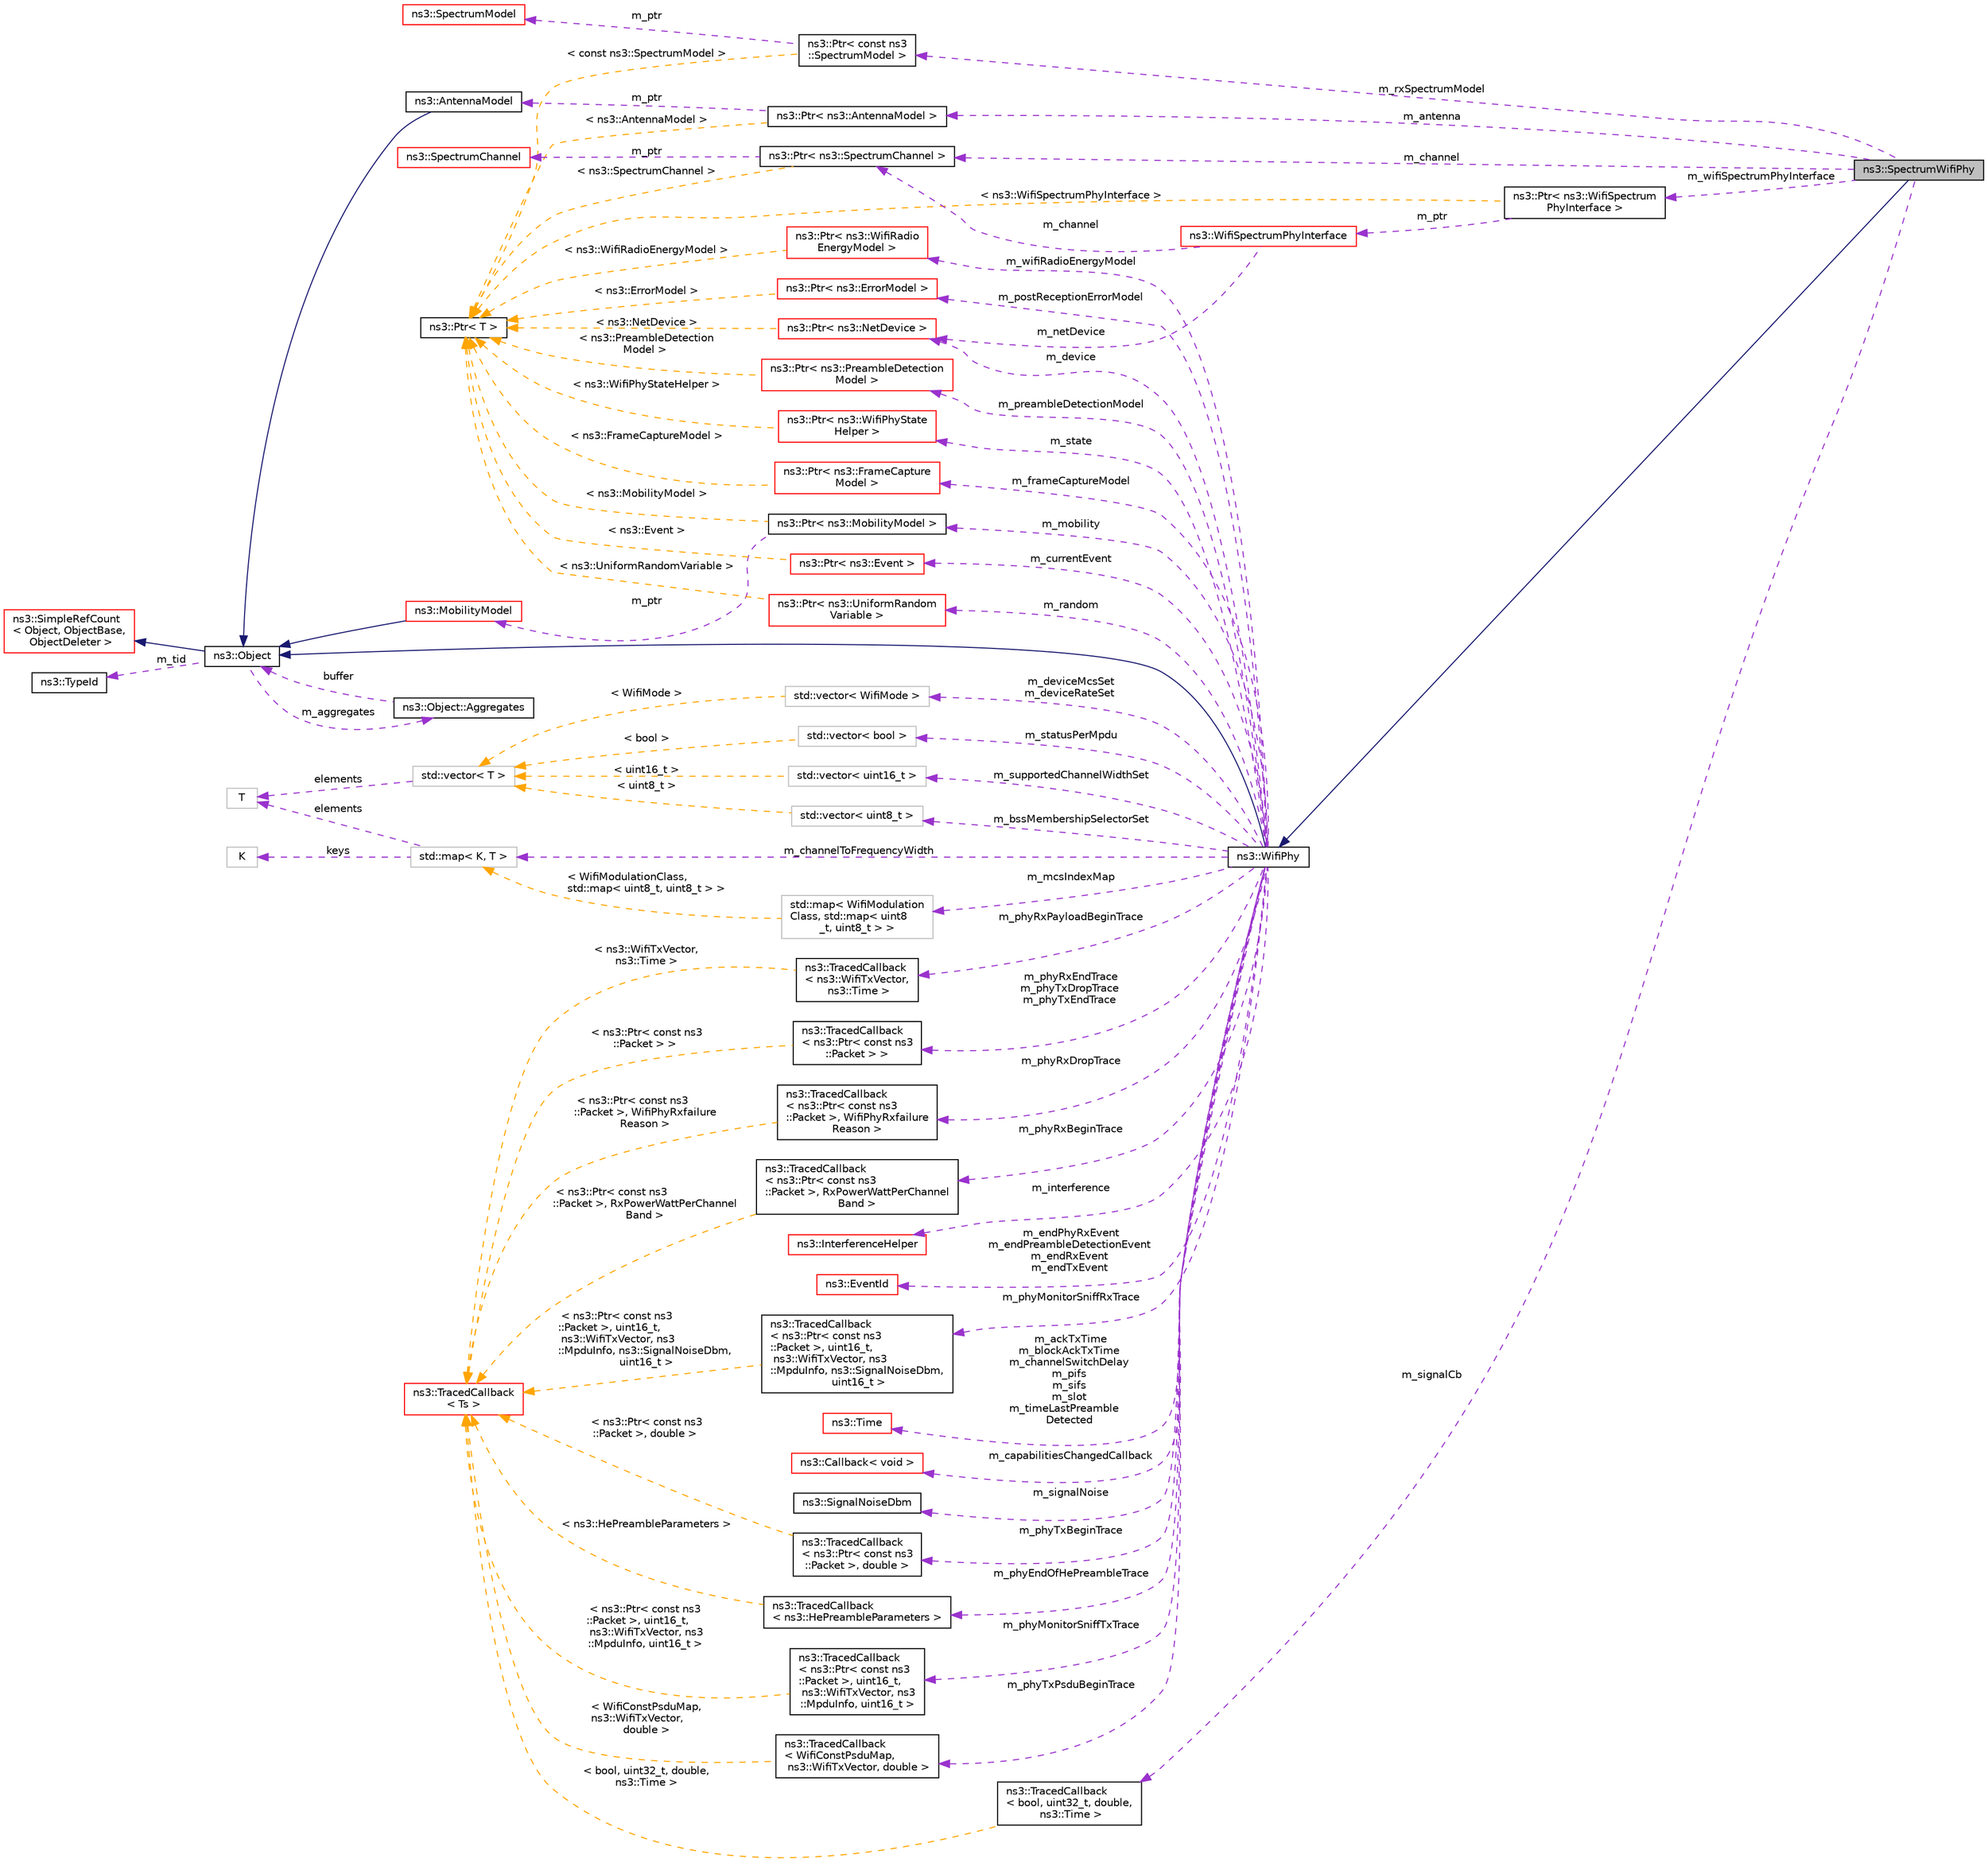 digraph "ns3::SpectrumWifiPhy"
{
 // LATEX_PDF_SIZE
  edge [fontname="Helvetica",fontsize="10",labelfontname="Helvetica",labelfontsize="10"];
  node [fontname="Helvetica",fontsize="10",shape=record];
  rankdir="LR";
  Node1 [label="ns3::SpectrumWifiPhy",height=0.2,width=0.4,color="black", fillcolor="grey75", style="filled", fontcolor="black",tooltip="802.11 PHY layer model"];
  Node2 -> Node1 [dir="back",color="midnightblue",fontsize="10",style="solid",fontname="Helvetica"];
  Node2 [label="ns3::WifiPhy",height=0.2,width=0.4,color="black", fillcolor="white", style="filled",URL="$classns3_1_1_wifi_phy.html",tooltip="802.11 PHY layer model"];
  Node3 -> Node2 [dir="back",color="midnightblue",fontsize="10",style="solid",fontname="Helvetica"];
  Node3 [label="ns3::Object",height=0.2,width=0.4,color="black", fillcolor="white", style="filled",URL="$classns3_1_1_object.html",tooltip="A base class which provides memory management and object aggregation."];
  Node4 -> Node3 [dir="back",color="midnightblue",fontsize="10",style="solid",fontname="Helvetica"];
  Node4 [label="ns3::SimpleRefCount\l\< Object, ObjectBase,\l ObjectDeleter \>",height=0.2,width=0.4,color="red", fillcolor="white", style="filled",URL="$classns3_1_1_simple_ref_count.html",tooltip=" "];
  Node8 -> Node3 [dir="back",color="darkorchid3",fontsize="10",style="dashed",label=" m_tid" ,fontname="Helvetica"];
  Node8 [label="ns3::TypeId",height=0.2,width=0.4,color="black", fillcolor="white", style="filled",URL="$classns3_1_1_type_id.html",tooltip="a unique identifier for an interface."];
  Node9 -> Node3 [dir="back",color="darkorchid3",fontsize="10",style="dashed",label=" m_aggregates" ,fontname="Helvetica"];
  Node9 [label="ns3::Object::Aggregates",height=0.2,width=0.4,color="black", fillcolor="white", style="filled",URL="$structns3_1_1_object_1_1_aggregates.html",tooltip="The list of Objects aggregated to this one."];
  Node3 -> Node9 [dir="back",color="darkorchid3",fontsize="10",style="dashed",label=" buffer" ,fontname="Helvetica"];
  Node10 -> Node2 [dir="back",color="darkorchid3",fontsize="10",style="dashed",label=" m_mobility" ,fontname="Helvetica"];
  Node10 [label="ns3::Ptr\< ns3::MobilityModel \>",height=0.2,width=0.4,color="black", fillcolor="white", style="filled",URL="$classns3_1_1_ptr.html",tooltip=" "];
  Node11 -> Node10 [dir="back",color="darkorchid3",fontsize="10",style="dashed",label=" m_ptr" ,fontname="Helvetica"];
  Node11 [label="ns3::MobilityModel",height=0.2,width=0.4,color="red", fillcolor="white", style="filled",URL="$classns3_1_1_mobility_model.html",tooltip="Keep track of the current position and velocity of an object."];
  Node3 -> Node11 [dir="back",color="midnightblue",fontsize="10",style="solid",fontname="Helvetica"];
  Node20 -> Node10 [dir="back",color="orange",fontsize="10",style="dashed",label=" \< ns3::MobilityModel \>" ,fontname="Helvetica"];
  Node20 [label="ns3::Ptr\< T \>",height=0.2,width=0.4,color="black", fillcolor="white", style="filled",URL="$classns3_1_1_ptr.html",tooltip="Smart pointer class similar to boost::intrusive_ptr."];
  Node24 -> Node2 [dir="back",color="darkorchid3",fontsize="10",style="dashed",label=" m_supportedChannelWidthSet" ,fontname="Helvetica"];
  Node24 [label="std::vector\< uint16_t \>",height=0.2,width=0.4,color="grey75", fillcolor="white", style="filled",tooltip=" "];
  Node25 -> Node24 [dir="back",color="orange",fontsize="10",style="dashed",label=" \< uint16_t \>" ,fontname="Helvetica"];
  Node25 [label="std::vector\< T \>",height=0.2,width=0.4,color="grey75", fillcolor="white", style="filled",tooltip=" "];
  Node23 -> Node25 [dir="back",color="darkorchid3",fontsize="10",style="dashed",label=" elements" ,fontname="Helvetica"];
  Node23 [label="T",height=0.2,width=0.4,color="grey75", fillcolor="white", style="filled",tooltip=" "];
  Node26 -> Node2 [dir="back",color="darkorchid3",fontsize="10",style="dashed",label=" m_phyRxPayloadBeginTrace" ,fontname="Helvetica"];
  Node26 [label="ns3::TracedCallback\l\< ns3::WifiTxVector,\l ns3::Time \>",height=0.2,width=0.4,color="black", fillcolor="white", style="filled",URL="$classns3_1_1_traced_callback.html",tooltip=" "];
  Node13 -> Node26 [dir="back",color="orange",fontsize="10",style="dashed",label=" \< ns3::WifiTxVector,\l ns3::Time \>" ,fontname="Helvetica"];
  Node13 [label="ns3::TracedCallback\l\< Ts \>",height=0.2,width=0.4,color="red", fillcolor="white", style="filled",URL="$classns3_1_1_traced_callback.html",tooltip="Forward calls to a chain of Callback."];
  Node27 -> Node2 [dir="back",color="darkorchid3",fontsize="10",style="dashed",label=" m_phyRxEndTrace\nm_phyTxDropTrace\nm_phyTxEndTrace" ,fontname="Helvetica"];
  Node27 [label="ns3::TracedCallback\l\< ns3::Ptr\< const ns3\l::Packet \> \>",height=0.2,width=0.4,color="black", fillcolor="white", style="filled",URL="$classns3_1_1_traced_callback.html",tooltip=" "];
  Node13 -> Node27 [dir="back",color="orange",fontsize="10",style="dashed",label=" \< ns3::Ptr\< const ns3\l::Packet \> \>" ,fontname="Helvetica"];
  Node28 -> Node2 [dir="back",color="darkorchid3",fontsize="10",style="dashed",label=" m_channelToFrequencyWidth" ,fontname="Helvetica"];
  Node28 [label="std::map\< K, T \>",height=0.2,width=0.4,color="grey75", fillcolor="white", style="filled",tooltip=" "];
  Node29 -> Node28 [dir="back",color="darkorchid3",fontsize="10",style="dashed",label=" keys" ,fontname="Helvetica"];
  Node29 [label="K",height=0.2,width=0.4,color="grey75", fillcolor="white", style="filled",tooltip=" "];
  Node23 -> Node28 [dir="back",color="darkorchid3",fontsize="10",style="dashed",label=" elements" ,fontname="Helvetica"];
  Node30 -> Node2 [dir="back",color="darkorchid3",fontsize="10",style="dashed",label=" m_mcsIndexMap" ,fontname="Helvetica"];
  Node30 [label="std::map\< WifiModulation\lClass, std::map\< uint8\l_t, uint8_t \> \>",height=0.2,width=0.4,color="grey75", fillcolor="white", style="filled",tooltip=" "];
  Node28 -> Node30 [dir="back",color="orange",fontsize="10",style="dashed",label=" \< WifiModulationClass,\l std::map\< uint8_t, uint8_t \> \>" ,fontname="Helvetica"];
  Node32 -> Node2 [dir="back",color="darkorchid3",fontsize="10",style="dashed",label=" m_bssMembershipSelectorSet" ,fontname="Helvetica"];
  Node32 [label="std::vector\< uint8_t \>",height=0.2,width=0.4,color="grey75", fillcolor="white", style="filled",tooltip=" "];
  Node25 -> Node32 [dir="back",color="orange",fontsize="10",style="dashed",label=" \< uint8_t \>" ,fontname="Helvetica"];
  Node33 -> Node2 [dir="back",color="darkorchid3",fontsize="10",style="dashed",label=" m_phyRxDropTrace" ,fontname="Helvetica"];
  Node33 [label="ns3::TracedCallback\l\< ns3::Ptr\< const ns3\l::Packet \>, WifiPhyRxfailure\lReason \>",height=0.2,width=0.4,color="black", fillcolor="white", style="filled",URL="$classns3_1_1_traced_callback.html",tooltip=" "];
  Node13 -> Node33 [dir="back",color="orange",fontsize="10",style="dashed",label=" \< ns3::Ptr\< const ns3\l::Packet \>, WifiPhyRxfailure\lReason \>" ,fontname="Helvetica"];
  Node34 -> Node2 [dir="back",color="darkorchid3",fontsize="10",style="dashed",label=" m_phyRxBeginTrace" ,fontname="Helvetica"];
  Node34 [label="ns3::TracedCallback\l\< ns3::Ptr\< const ns3\l::Packet \>, RxPowerWattPerChannel\lBand \>",height=0.2,width=0.4,color="black", fillcolor="white", style="filled",URL="$classns3_1_1_traced_callback.html",tooltip=" "];
  Node13 -> Node34 [dir="back",color="orange",fontsize="10",style="dashed",label=" \< ns3::Ptr\< const ns3\l::Packet \>, RxPowerWattPerChannel\lBand \>" ,fontname="Helvetica"];
  Node35 -> Node2 [dir="back",color="darkorchid3",fontsize="10",style="dashed",label=" m_interference" ,fontname="Helvetica"];
  Node35 [label="ns3::InterferenceHelper",height=0.2,width=0.4,color="red", fillcolor="white", style="filled",URL="$classns3_1_1_interference_helper.html",tooltip="handles interference calculations"];
  Node41 -> Node2 [dir="back",color="darkorchid3",fontsize="10",style="dashed",label=" m_endPhyRxEvent\nm_endPreambleDetectionEvent\nm_endRxEvent\nm_endTxEvent" ,fontname="Helvetica"];
  Node41 [label="ns3::EventId",height=0.2,width=0.4,color="red", fillcolor="white", style="filled",URL="$classns3_1_1_event_id.html",tooltip="An identifier for simulation events."];
  Node45 -> Node2 [dir="back",color="darkorchid3",fontsize="10",style="dashed",label=" m_preambleDetectionModel" ,fontname="Helvetica"];
  Node45 [label="ns3::Ptr\< ns3::PreambleDetection\lModel \>",height=0.2,width=0.4,color="red", fillcolor="white", style="filled",URL="$classns3_1_1_ptr.html",tooltip=" "];
  Node20 -> Node45 [dir="back",color="orange",fontsize="10",style="dashed",label=" \< ns3::PreambleDetection\lModel \>" ,fontname="Helvetica"];
  Node47 -> Node2 [dir="back",color="darkorchid3",fontsize="10",style="dashed",label=" m_device" ,fontname="Helvetica"];
  Node47 [label="ns3::Ptr\< ns3::NetDevice \>",height=0.2,width=0.4,color="red", fillcolor="white", style="filled",URL="$classns3_1_1_ptr.html",tooltip=" "];
  Node20 -> Node47 [dir="back",color="orange",fontsize="10",style="dashed",label=" \< ns3::NetDevice \>" ,fontname="Helvetica"];
  Node49 -> Node2 [dir="back",color="darkorchid3",fontsize="10",style="dashed",label=" m_deviceMcsSet\nm_deviceRateSet" ,fontname="Helvetica"];
  Node49 [label="std::vector\< WifiMode \>",height=0.2,width=0.4,color="grey75", fillcolor="white", style="filled",tooltip=" "];
  Node25 -> Node49 [dir="back",color="orange",fontsize="10",style="dashed",label=" \< WifiMode \>" ,fontname="Helvetica"];
  Node51 -> Node2 [dir="back",color="darkorchid3",fontsize="10",style="dashed",label=" m_ackTxTime\nm_blockAckTxTime\nm_channelSwitchDelay\nm_pifs\nm_sifs\nm_slot\nm_timeLastPreamble\lDetected" ,fontname="Helvetica"];
  Node51 [label="ns3::Time",height=0.2,width=0.4,color="red", fillcolor="white", style="filled",URL="$classns3_1_1_time.html",tooltip="Simulation virtual time values and global simulation resolution."];
  Node53 -> Node2 [dir="back",color="darkorchid3",fontsize="10",style="dashed",label=" m_state" ,fontname="Helvetica"];
  Node53 [label="ns3::Ptr\< ns3::WifiPhyState\lHelper \>",height=0.2,width=0.4,color="red", fillcolor="white", style="filled",URL="$classns3_1_1_ptr.html",tooltip=" "];
  Node20 -> Node53 [dir="back",color="orange",fontsize="10",style="dashed",label=" \< ns3::WifiPhyStateHelper \>" ,fontname="Helvetica"];
  Node63 -> Node2 [dir="back",color="darkorchid3",fontsize="10",style="dashed",label=" m_capabilitiesChangedCallback" ,fontname="Helvetica"];
  Node63 [label="ns3::Callback\< void \>",height=0.2,width=0.4,color="red", fillcolor="white", style="filled",URL="$classns3_1_1_callback.html",tooltip=" "];
  Node64 -> Node2 [dir="back",color="darkorchid3",fontsize="10",style="dashed",label=" m_frameCaptureModel" ,fontname="Helvetica"];
  Node64 [label="ns3::Ptr\< ns3::FrameCapture\lModel \>",height=0.2,width=0.4,color="red", fillcolor="white", style="filled",URL="$classns3_1_1_ptr.html",tooltip=" "];
  Node20 -> Node64 [dir="back",color="orange",fontsize="10",style="dashed",label=" \< ns3::FrameCaptureModel \>" ,fontname="Helvetica"];
  Node66 -> Node2 [dir="back",color="darkorchid3",fontsize="10",style="dashed",label=" m_phyMonitorSniffRxTrace" ,fontname="Helvetica"];
  Node66 [label="ns3::TracedCallback\l\< ns3::Ptr\< const ns3\l::Packet \>, uint16_t,\l ns3::WifiTxVector, ns3\l::MpduInfo, ns3::SignalNoiseDbm,\l uint16_t \>",height=0.2,width=0.4,color="black", fillcolor="white", style="filled",URL="$classns3_1_1_traced_callback.html",tooltip=" "];
  Node13 -> Node66 [dir="back",color="orange",fontsize="10",style="dashed",label=" \< ns3::Ptr\< const ns3\l::Packet \>, uint16_t,\l ns3::WifiTxVector, ns3\l::MpduInfo, ns3::SignalNoiseDbm,\l uint16_t \>" ,fontname="Helvetica"];
  Node67 -> Node2 [dir="back",color="darkorchid3",fontsize="10",style="dashed",label=" m_currentEvent" ,fontname="Helvetica"];
  Node67 [label="ns3::Ptr\< ns3::Event \>",height=0.2,width=0.4,color="red", fillcolor="white", style="filled",URL="$classns3_1_1_ptr.html",tooltip=" "];
  Node20 -> Node67 [dir="back",color="orange",fontsize="10",style="dashed",label=" \< ns3::Event \>" ,fontname="Helvetica"];
  Node61 -> Node2 [dir="back",color="darkorchid3",fontsize="10",style="dashed",label=" m_phyTxBeginTrace" ,fontname="Helvetica"];
  Node61 [label="ns3::TracedCallback\l\< ns3::Ptr\< const ns3\l::Packet \>, double \>",height=0.2,width=0.4,color="black", fillcolor="white", style="filled",URL="$classns3_1_1_traced_callback.html",tooltip=" "];
  Node13 -> Node61 [dir="back",color="orange",fontsize="10",style="dashed",label=" \< ns3::Ptr\< const ns3\l::Packet \>, double \>" ,fontname="Helvetica"];
  Node113 -> Node2 [dir="back",color="darkorchid3",fontsize="10",style="dashed",label=" m_random" ,fontname="Helvetica"];
  Node113 [label="ns3::Ptr\< ns3::UniformRandom\lVariable \>",height=0.2,width=0.4,color="red", fillcolor="white", style="filled",URL="$classns3_1_1_ptr.html",tooltip=" "];
  Node20 -> Node113 [dir="back",color="orange",fontsize="10",style="dashed",label=" \< ns3::UniformRandomVariable \>" ,fontname="Helvetica"];
  Node117 -> Node2 [dir="back",color="darkorchid3",fontsize="10",style="dashed",label=" m_signalNoise" ,fontname="Helvetica"];
  Node117 [label="ns3::SignalNoiseDbm",height=0.2,width=0.4,color="black", fillcolor="white", style="filled",URL="$structns3_1_1_signal_noise_dbm.html",tooltip="SignalNoiseDbm structure."];
  Node118 -> Node2 [dir="back",color="darkorchid3",fontsize="10",style="dashed",label=" m_statusPerMpdu" ,fontname="Helvetica"];
  Node118 [label="std::vector\< bool \>",height=0.2,width=0.4,color="grey75", fillcolor="white", style="filled",tooltip=" "];
  Node25 -> Node118 [dir="back",color="orange",fontsize="10",style="dashed",label=" \< bool \>" ,fontname="Helvetica"];
  Node119 -> Node2 [dir="back",color="darkorchid3",fontsize="10",style="dashed",label=" m_phyEndOfHePreambleTrace" ,fontname="Helvetica"];
  Node119 [label="ns3::TracedCallback\l\< ns3::HePreambleParameters \>",height=0.2,width=0.4,color="black", fillcolor="white", style="filled",URL="$classns3_1_1_traced_callback.html",tooltip=" "];
  Node13 -> Node119 [dir="back",color="orange",fontsize="10",style="dashed",label=" \< ns3::HePreambleParameters \>" ,fontname="Helvetica"];
  Node120 -> Node2 [dir="back",color="darkorchid3",fontsize="10",style="dashed",label=" m_phyMonitorSniffTxTrace" ,fontname="Helvetica"];
  Node120 [label="ns3::TracedCallback\l\< ns3::Ptr\< const ns3\l::Packet \>, uint16_t,\l ns3::WifiTxVector, ns3\l::MpduInfo, uint16_t \>",height=0.2,width=0.4,color="black", fillcolor="white", style="filled",URL="$classns3_1_1_traced_callback.html",tooltip=" "];
  Node13 -> Node120 [dir="back",color="orange",fontsize="10",style="dashed",label=" \< ns3::Ptr\< const ns3\l::Packet \>, uint16_t,\l ns3::WifiTxVector, ns3\l::MpduInfo, uint16_t \>" ,fontname="Helvetica"];
  Node121 -> Node2 [dir="back",color="darkorchid3",fontsize="10",style="dashed",label=" m_phyTxPsduBeginTrace" ,fontname="Helvetica"];
  Node121 [label="ns3::TracedCallback\l\< WifiConstPsduMap,\l ns3::WifiTxVector, double \>",height=0.2,width=0.4,color="black", fillcolor="white", style="filled",URL="$classns3_1_1_traced_callback.html",tooltip=" "];
  Node13 -> Node121 [dir="back",color="orange",fontsize="10",style="dashed",label=" \< WifiConstPsduMap,\l ns3::WifiTxVector,\l double \>" ,fontname="Helvetica"];
  Node122 -> Node2 [dir="back",color="darkorchid3",fontsize="10",style="dashed",label=" m_wifiRadioEnergyModel" ,fontname="Helvetica"];
  Node122 [label="ns3::Ptr\< ns3::WifiRadio\lEnergyModel \>",height=0.2,width=0.4,color="red", fillcolor="white", style="filled",URL="$classns3_1_1_ptr.html",tooltip=" "];
  Node20 -> Node122 [dir="back",color="orange",fontsize="10",style="dashed",label=" \< ns3::WifiRadioEnergyModel \>" ,fontname="Helvetica"];
  Node160 -> Node2 [dir="back",color="darkorchid3",fontsize="10",style="dashed",label=" m_postReceptionErrorModel" ,fontname="Helvetica"];
  Node160 [label="ns3::Ptr\< ns3::ErrorModel \>",height=0.2,width=0.4,color="red", fillcolor="white", style="filled",URL="$classns3_1_1_ptr.html",tooltip=" "];
  Node20 -> Node160 [dir="back",color="orange",fontsize="10",style="dashed",label=" \< ns3::ErrorModel \>" ,fontname="Helvetica"];
  Node162 -> Node1 [dir="back",color="darkorchid3",fontsize="10",style="dashed",label=" m_channel" ,fontname="Helvetica"];
  Node162 [label="ns3::Ptr\< ns3::SpectrumChannel \>",height=0.2,width=0.4,color="black", fillcolor="white", style="filled",URL="$classns3_1_1_ptr.html",tooltip=" "];
  Node163 -> Node162 [dir="back",color="darkorchid3",fontsize="10",style="dashed",label=" m_ptr" ,fontname="Helvetica"];
  Node163 [label="ns3::SpectrumChannel",height=0.2,width=0.4,color="red", fillcolor="white", style="filled",URL="$classns3_1_1_spectrum_channel.html",tooltip="Defines the interface for spectrum-aware channel implementations."];
  Node20 -> Node162 [dir="back",color="orange",fontsize="10",style="dashed",label=" \< ns3::SpectrumChannel \>" ,fontname="Helvetica"];
  Node174 -> Node1 [dir="back",color="darkorchid3",fontsize="10",style="dashed",label=" m_antenna" ,fontname="Helvetica"];
  Node174 [label="ns3::Ptr\< ns3::AntennaModel \>",height=0.2,width=0.4,color="black", fillcolor="white", style="filled",URL="$classns3_1_1_ptr.html",tooltip=" "];
  Node175 -> Node174 [dir="back",color="darkorchid3",fontsize="10",style="dashed",label=" m_ptr" ,fontname="Helvetica"];
  Node175 [label="ns3::AntennaModel",height=0.2,width=0.4,color="black", fillcolor="white", style="filled",URL="$classns3_1_1_antenna_model.html",tooltip="interface for antenna radiation pattern models"];
  Node3 -> Node175 [dir="back",color="midnightblue",fontsize="10",style="solid",fontname="Helvetica"];
  Node20 -> Node174 [dir="back",color="orange",fontsize="10",style="dashed",label=" \< ns3::AntennaModel \>" ,fontname="Helvetica"];
  Node176 -> Node1 [dir="back",color="darkorchid3",fontsize="10",style="dashed",label=" m_wifiSpectrumPhyInterface" ,fontname="Helvetica"];
  Node176 [label="ns3::Ptr\< ns3::WifiSpectrum\lPhyInterface \>",height=0.2,width=0.4,color="black", fillcolor="white", style="filled",URL="$classns3_1_1_ptr.html",tooltip=" "];
  Node177 -> Node176 [dir="back",color="darkorchid3",fontsize="10",style="dashed",label=" m_ptr" ,fontname="Helvetica"];
  Node177 [label="ns3::WifiSpectrumPhyInterface",height=0.2,width=0.4,color="red", fillcolor="white", style="filled",URL="$classns3_1_1_wifi_spectrum_phy_interface.html",tooltip="This class is an adaptor between class SpectrumWifiPhy (which inherits from WifiPhy) and class Spectr..."];
  Node162 -> Node177 [dir="back",color="darkorchid3",fontsize="10",style="dashed",label=" m_channel" ,fontname="Helvetica"];
  Node47 -> Node177 [dir="back",color="darkorchid3",fontsize="10",style="dashed",label=" m_netDevice" ,fontname="Helvetica"];
  Node20 -> Node176 [dir="back",color="orange",fontsize="10",style="dashed",label=" \< ns3::WifiSpectrumPhyInterface \>" ,fontname="Helvetica"];
  Node180 -> Node1 [dir="back",color="darkorchid3",fontsize="10",style="dashed",label=" m_signalCb" ,fontname="Helvetica"];
  Node180 [label="ns3::TracedCallback\l\< bool, uint32_t, double,\l ns3::Time \>",height=0.2,width=0.4,color="black", fillcolor="white", style="filled",URL="$classns3_1_1_traced_callback.html",tooltip=" "];
  Node13 -> Node180 [dir="back",color="orange",fontsize="10",style="dashed",label=" \< bool, uint32_t, double,\l ns3::Time \>" ,fontname="Helvetica"];
  Node181 -> Node1 [dir="back",color="darkorchid3",fontsize="10",style="dashed",label=" m_rxSpectrumModel" ,fontname="Helvetica"];
  Node181 [label="ns3::Ptr\< const ns3\l::SpectrumModel \>",height=0.2,width=0.4,color="black", fillcolor="white", style="filled",URL="$classns3_1_1_ptr.html",tooltip=" "];
  Node182 -> Node181 [dir="back",color="darkorchid3",fontsize="10",style="dashed",label=" m_ptr" ,fontname="Helvetica"];
  Node182 [label="ns3::SpectrumModel",height=0.2,width=0.4,color="red", fillcolor="white", style="filled",URL="$classns3_1_1_spectrum_model.html",tooltip="Set of frequency values implementing the domain of the functions in the Function Space defined by Spe..."];
  Node20 -> Node181 [dir="back",color="orange",fontsize="10",style="dashed",label=" \< const ns3::SpectrumModel \>" ,fontname="Helvetica"];
}
